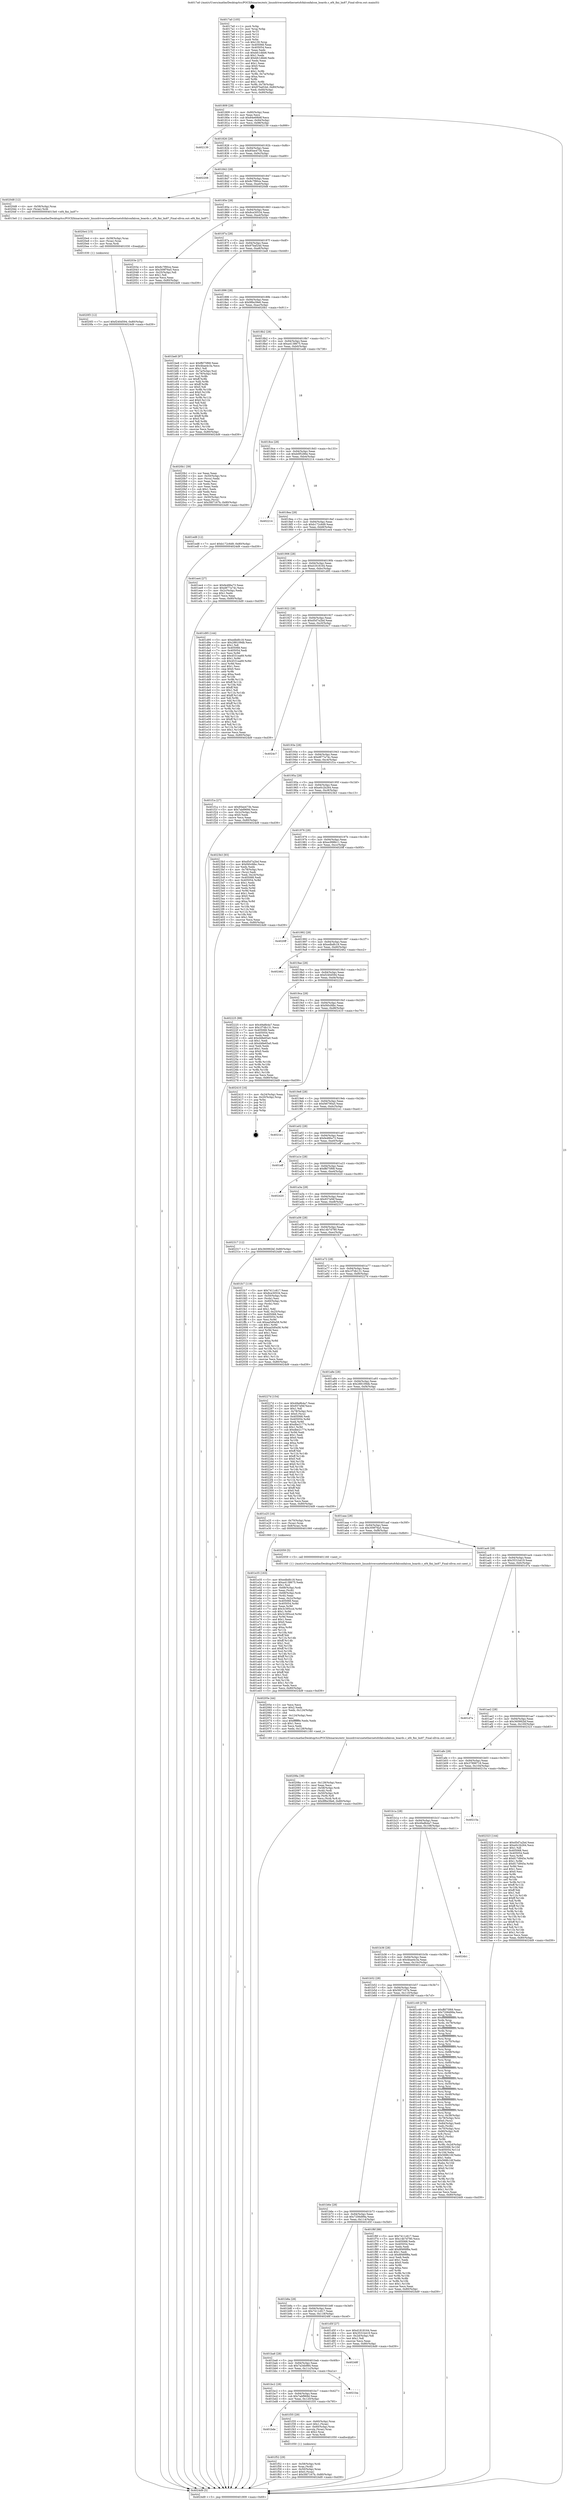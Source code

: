 digraph "0x4017a0" {
  label = "0x4017a0 (/mnt/c/Users/mathe/Desktop/tcc/POCII/binaries/extr_linuxdriversnetethernetsfcfalconfalcon_boards.c_ef4_fini_lm87_Final-ollvm.out::main(0))"
  labelloc = "t"
  node[shape=record]

  Entry [label="",width=0.3,height=0.3,shape=circle,fillcolor=black,style=filled]
  "0x401809" [label="{
     0x401809 [29]\l
     | [instrs]\l
     &nbsp;&nbsp;0x401809 \<+3\>: mov -0x80(%rbp),%eax\l
     &nbsp;&nbsp;0x40180c \<+2\>: mov %eax,%ecx\l
     &nbsp;&nbsp;0x40180e \<+6\>: sub $0x84e69b8f,%ecx\l
     &nbsp;&nbsp;0x401814 \<+6\>: mov %eax,-0x94(%rbp)\l
     &nbsp;&nbsp;0x40181a \<+6\>: mov %ecx,-0x98(%rbp)\l
     &nbsp;&nbsp;0x401820 \<+6\>: je 0000000000402139 \<main+0x999\>\l
  }"]
  "0x402139" [label="{
     0x402139\l
  }", style=dashed]
  "0x401826" [label="{
     0x401826 [28]\l
     | [instrs]\l
     &nbsp;&nbsp;0x401826 \<+5\>: jmp 000000000040182b \<main+0x8b\>\l
     &nbsp;&nbsp;0x40182b \<+6\>: mov -0x94(%rbp),%eax\l
     &nbsp;&nbsp;0x401831 \<+5\>: sub $0x85ee473b,%eax\l
     &nbsp;&nbsp;0x401836 \<+6\>: mov %eax,-0x9c(%rbp)\l
     &nbsp;&nbsp;0x40183c \<+6\>: je 0000000000402208 \<main+0xa68\>\l
  }"]
  Exit [label="",width=0.3,height=0.3,shape=circle,fillcolor=black,style=filled,peripheries=2]
  "0x402208" [label="{
     0x402208\l
  }", style=dashed]
  "0x401842" [label="{
     0x401842 [28]\l
     | [instrs]\l
     &nbsp;&nbsp;0x401842 \<+5\>: jmp 0000000000401847 \<main+0xa7\>\l
     &nbsp;&nbsp;0x401847 \<+6\>: mov -0x94(%rbp),%eax\l
     &nbsp;&nbsp;0x40184d \<+5\>: sub $0x8c7f90ce,%eax\l
     &nbsp;&nbsp;0x401852 \<+6\>: mov %eax,-0xa0(%rbp)\l
     &nbsp;&nbsp;0x401858 \<+6\>: je 00000000004020d8 \<main+0x938\>\l
  }"]
  "0x4020f3" [label="{
     0x4020f3 [12]\l
     | [instrs]\l
     &nbsp;&nbsp;0x4020f3 \<+7\>: movl $0xf240d594,-0x80(%rbp)\l
     &nbsp;&nbsp;0x4020fa \<+5\>: jmp 00000000004024d9 \<main+0xd39\>\l
  }"]
  "0x4020d8" [label="{
     0x4020d8 [12]\l
     | [instrs]\l
     &nbsp;&nbsp;0x4020d8 \<+4\>: mov -0x58(%rbp),%rax\l
     &nbsp;&nbsp;0x4020dc \<+3\>: mov (%rax),%rdi\l
     &nbsp;&nbsp;0x4020df \<+5\>: call 00000000004015e0 \<ef4_fini_lm87\>\l
     | [calls]\l
     &nbsp;&nbsp;0x4015e0 \{1\} (/mnt/c/Users/mathe/Desktop/tcc/POCII/binaries/extr_linuxdriversnetethernetsfcfalconfalcon_boards.c_ef4_fini_lm87_Final-ollvm.out::ef4_fini_lm87)\l
  }"]
  "0x40185e" [label="{
     0x40185e [28]\l
     | [instrs]\l
     &nbsp;&nbsp;0x40185e \<+5\>: jmp 0000000000401863 \<main+0xc3\>\l
     &nbsp;&nbsp;0x401863 \<+6\>: mov -0x94(%rbp),%eax\l
     &nbsp;&nbsp;0x401869 \<+5\>: sub $0x8ce30534,%eax\l
     &nbsp;&nbsp;0x40186e \<+6\>: mov %eax,-0xa4(%rbp)\l
     &nbsp;&nbsp;0x401874 \<+6\>: je 000000000040203e \<main+0x89e\>\l
  }"]
  "0x4020e4" [label="{
     0x4020e4 [15]\l
     | [instrs]\l
     &nbsp;&nbsp;0x4020e4 \<+4\>: mov -0x58(%rbp),%rax\l
     &nbsp;&nbsp;0x4020e8 \<+3\>: mov (%rax),%rax\l
     &nbsp;&nbsp;0x4020eb \<+3\>: mov %rax,%rdi\l
     &nbsp;&nbsp;0x4020ee \<+5\>: call 0000000000401030 \<free@plt\>\l
     | [calls]\l
     &nbsp;&nbsp;0x401030 \{1\} (unknown)\l
  }"]
  "0x40203e" [label="{
     0x40203e [27]\l
     | [instrs]\l
     &nbsp;&nbsp;0x40203e \<+5\>: mov $0x8c7f90ce,%eax\l
     &nbsp;&nbsp;0x402043 \<+5\>: mov $0x309f76a5,%ecx\l
     &nbsp;&nbsp;0x402048 \<+3\>: mov -0x25(%rbp),%dl\l
     &nbsp;&nbsp;0x40204b \<+3\>: test $0x1,%dl\l
     &nbsp;&nbsp;0x40204e \<+3\>: cmovne %ecx,%eax\l
     &nbsp;&nbsp;0x402051 \<+3\>: mov %eax,-0x80(%rbp)\l
     &nbsp;&nbsp;0x402054 \<+5\>: jmp 00000000004024d9 \<main+0xd39\>\l
  }"]
  "0x40187a" [label="{
     0x40187a [28]\l
     | [instrs]\l
     &nbsp;&nbsp;0x40187a \<+5\>: jmp 000000000040187f \<main+0xdf\>\l
     &nbsp;&nbsp;0x40187f \<+6\>: mov -0x94(%rbp),%eax\l
     &nbsp;&nbsp;0x401885 \<+5\>: sub $0x97baf24d,%eax\l
     &nbsp;&nbsp;0x40188a \<+6\>: mov %eax,-0xa8(%rbp)\l
     &nbsp;&nbsp;0x401890 \<+6\>: je 0000000000401be8 \<main+0x448\>\l
  }"]
  "0x40208a" [label="{
     0x40208a [39]\l
     | [instrs]\l
     &nbsp;&nbsp;0x40208a \<+6\>: mov -0x128(%rbp),%ecx\l
     &nbsp;&nbsp;0x402090 \<+3\>: imul %eax,%ecx\l
     &nbsp;&nbsp;0x402093 \<+4\>: mov -0x58(%rbp),%rdi\l
     &nbsp;&nbsp;0x402097 \<+3\>: mov (%rdi),%rdi\l
     &nbsp;&nbsp;0x40209a \<+4\>: mov -0x50(%rbp),%r8\l
     &nbsp;&nbsp;0x40209e \<+3\>: movslq (%r8),%r8\l
     &nbsp;&nbsp;0x4020a1 \<+4\>: mov %ecx,(%rdi,%r8,4)\l
     &nbsp;&nbsp;0x4020a5 \<+7\>: movl $0x9f6e39e6,-0x80(%rbp)\l
     &nbsp;&nbsp;0x4020ac \<+5\>: jmp 00000000004024d9 \<main+0xd39\>\l
  }"]
  "0x401be8" [label="{
     0x401be8 [97]\l
     | [instrs]\l
     &nbsp;&nbsp;0x401be8 \<+5\>: mov $0xffd75f68,%eax\l
     &nbsp;&nbsp;0x401bed \<+5\>: mov $0x4bae4c3a,%ecx\l
     &nbsp;&nbsp;0x401bf2 \<+2\>: mov $0x1,%dl\l
     &nbsp;&nbsp;0x401bf4 \<+4\>: mov -0x7a(%rbp),%sil\l
     &nbsp;&nbsp;0x401bf8 \<+4\>: mov -0x79(%rbp),%dil\l
     &nbsp;&nbsp;0x401bfc \<+3\>: mov %sil,%r8b\l
     &nbsp;&nbsp;0x401bff \<+4\>: xor $0xff,%r8b\l
     &nbsp;&nbsp;0x401c03 \<+3\>: mov %dil,%r9b\l
     &nbsp;&nbsp;0x401c06 \<+4\>: xor $0xff,%r9b\l
     &nbsp;&nbsp;0x401c0a \<+3\>: xor $0x0,%dl\l
     &nbsp;&nbsp;0x401c0d \<+3\>: mov %r8b,%r10b\l
     &nbsp;&nbsp;0x401c10 \<+4\>: and $0x0,%r10b\l
     &nbsp;&nbsp;0x401c14 \<+3\>: and %dl,%sil\l
     &nbsp;&nbsp;0x401c17 \<+3\>: mov %r9b,%r11b\l
     &nbsp;&nbsp;0x401c1a \<+4\>: and $0x0,%r11b\l
     &nbsp;&nbsp;0x401c1e \<+3\>: and %dl,%dil\l
     &nbsp;&nbsp;0x401c21 \<+3\>: or %sil,%r10b\l
     &nbsp;&nbsp;0x401c24 \<+3\>: or %dil,%r11b\l
     &nbsp;&nbsp;0x401c27 \<+3\>: xor %r11b,%r10b\l
     &nbsp;&nbsp;0x401c2a \<+3\>: or %r9b,%r8b\l
     &nbsp;&nbsp;0x401c2d \<+4\>: xor $0xff,%r8b\l
     &nbsp;&nbsp;0x401c31 \<+3\>: or $0x0,%dl\l
     &nbsp;&nbsp;0x401c34 \<+3\>: and %dl,%r8b\l
     &nbsp;&nbsp;0x401c37 \<+3\>: or %r8b,%r10b\l
     &nbsp;&nbsp;0x401c3a \<+4\>: test $0x1,%r10b\l
     &nbsp;&nbsp;0x401c3e \<+3\>: cmovne %ecx,%eax\l
     &nbsp;&nbsp;0x401c41 \<+3\>: mov %eax,-0x80(%rbp)\l
     &nbsp;&nbsp;0x401c44 \<+5\>: jmp 00000000004024d9 \<main+0xd39\>\l
  }"]
  "0x401896" [label="{
     0x401896 [28]\l
     | [instrs]\l
     &nbsp;&nbsp;0x401896 \<+5\>: jmp 000000000040189b \<main+0xfb\>\l
     &nbsp;&nbsp;0x40189b \<+6\>: mov -0x94(%rbp),%eax\l
     &nbsp;&nbsp;0x4018a1 \<+5\>: sub $0x9f6e39e6,%eax\l
     &nbsp;&nbsp;0x4018a6 \<+6\>: mov %eax,-0xac(%rbp)\l
     &nbsp;&nbsp;0x4018ac \<+6\>: je 00000000004020b1 \<main+0x911\>\l
  }"]
  "0x4024d9" [label="{
     0x4024d9 [5]\l
     | [instrs]\l
     &nbsp;&nbsp;0x4024d9 \<+5\>: jmp 0000000000401809 \<main+0x69\>\l
  }"]
  "0x4017a0" [label="{
     0x4017a0 [105]\l
     | [instrs]\l
     &nbsp;&nbsp;0x4017a0 \<+1\>: push %rbp\l
     &nbsp;&nbsp;0x4017a1 \<+3\>: mov %rsp,%rbp\l
     &nbsp;&nbsp;0x4017a4 \<+2\>: push %r15\l
     &nbsp;&nbsp;0x4017a6 \<+2\>: push %r14\l
     &nbsp;&nbsp;0x4017a8 \<+2\>: push %r12\l
     &nbsp;&nbsp;0x4017aa \<+1\>: push %rbx\l
     &nbsp;&nbsp;0x4017ab \<+7\>: sub $0x130,%rsp\l
     &nbsp;&nbsp;0x4017b2 \<+7\>: mov 0x405068,%eax\l
     &nbsp;&nbsp;0x4017b9 \<+7\>: mov 0x405054,%ecx\l
     &nbsp;&nbsp;0x4017c0 \<+2\>: mov %eax,%edx\l
     &nbsp;&nbsp;0x4017c2 \<+6\>: sub $0xbfc1dbb6,%edx\l
     &nbsp;&nbsp;0x4017c8 \<+3\>: sub $0x1,%edx\l
     &nbsp;&nbsp;0x4017cb \<+6\>: add $0xbfc1dbb6,%edx\l
     &nbsp;&nbsp;0x4017d1 \<+3\>: imul %edx,%eax\l
     &nbsp;&nbsp;0x4017d4 \<+3\>: and $0x1,%eax\l
     &nbsp;&nbsp;0x4017d7 \<+3\>: cmp $0x0,%eax\l
     &nbsp;&nbsp;0x4017da \<+4\>: sete %r8b\l
     &nbsp;&nbsp;0x4017de \<+4\>: and $0x1,%r8b\l
     &nbsp;&nbsp;0x4017e2 \<+4\>: mov %r8b,-0x7a(%rbp)\l
     &nbsp;&nbsp;0x4017e6 \<+3\>: cmp $0xa,%ecx\l
     &nbsp;&nbsp;0x4017e9 \<+4\>: setl %r8b\l
     &nbsp;&nbsp;0x4017ed \<+4\>: and $0x1,%r8b\l
     &nbsp;&nbsp;0x4017f1 \<+4\>: mov %r8b,-0x79(%rbp)\l
     &nbsp;&nbsp;0x4017f5 \<+7\>: movl $0x97baf24d,-0x80(%rbp)\l
     &nbsp;&nbsp;0x4017fc \<+6\>: mov %edi,-0x84(%rbp)\l
     &nbsp;&nbsp;0x401802 \<+7\>: mov %rsi,-0x90(%rbp)\l
  }"]
  "0x40205e" [label="{
     0x40205e [44]\l
     | [instrs]\l
     &nbsp;&nbsp;0x40205e \<+2\>: xor %ecx,%ecx\l
     &nbsp;&nbsp;0x402060 \<+5\>: mov $0x2,%edx\l
     &nbsp;&nbsp;0x402065 \<+6\>: mov %edx,-0x124(%rbp)\l
     &nbsp;&nbsp;0x40206b \<+1\>: cltd\l
     &nbsp;&nbsp;0x40206c \<+6\>: mov -0x124(%rbp),%esi\l
     &nbsp;&nbsp;0x402072 \<+2\>: idiv %esi\l
     &nbsp;&nbsp;0x402074 \<+6\>: imul $0xfffffffe,%edx,%edx\l
     &nbsp;&nbsp;0x40207a \<+3\>: sub $0x1,%ecx\l
     &nbsp;&nbsp;0x40207d \<+2\>: sub %ecx,%edx\l
     &nbsp;&nbsp;0x40207f \<+6\>: mov %edx,-0x128(%rbp)\l
     &nbsp;&nbsp;0x402085 \<+5\>: call 0000000000401160 \<next_i\>\l
     | [calls]\l
     &nbsp;&nbsp;0x401160 \{1\} (/mnt/c/Users/mathe/Desktop/tcc/POCII/binaries/extr_linuxdriversnetethernetsfcfalconfalcon_boards.c_ef4_fini_lm87_Final-ollvm.out::next_i)\l
  }"]
  "0x4020b1" [label="{
     0x4020b1 [39]\l
     | [instrs]\l
     &nbsp;&nbsp;0x4020b1 \<+2\>: xor %eax,%eax\l
     &nbsp;&nbsp;0x4020b3 \<+4\>: mov -0x50(%rbp),%rcx\l
     &nbsp;&nbsp;0x4020b7 \<+2\>: mov (%rcx),%edx\l
     &nbsp;&nbsp;0x4020b9 \<+2\>: mov %eax,%esi\l
     &nbsp;&nbsp;0x4020bb \<+2\>: sub %edx,%esi\l
     &nbsp;&nbsp;0x4020bd \<+2\>: mov %eax,%edx\l
     &nbsp;&nbsp;0x4020bf \<+3\>: sub $0x1,%edx\l
     &nbsp;&nbsp;0x4020c2 \<+2\>: add %edx,%esi\l
     &nbsp;&nbsp;0x4020c4 \<+2\>: sub %esi,%eax\l
     &nbsp;&nbsp;0x4020c6 \<+4\>: mov -0x50(%rbp),%rcx\l
     &nbsp;&nbsp;0x4020ca \<+2\>: mov %eax,(%rcx)\l
     &nbsp;&nbsp;0x4020cc \<+7\>: movl $0x5fd7167b,-0x80(%rbp)\l
     &nbsp;&nbsp;0x4020d3 \<+5\>: jmp 00000000004024d9 \<main+0xd39\>\l
  }"]
  "0x4018b2" [label="{
     0x4018b2 [28]\l
     | [instrs]\l
     &nbsp;&nbsp;0x4018b2 \<+5\>: jmp 00000000004018b7 \<main+0x117\>\l
     &nbsp;&nbsp;0x4018b7 \<+6\>: mov -0x94(%rbp),%eax\l
     &nbsp;&nbsp;0x4018bd \<+5\>: sub $0xa4138675,%eax\l
     &nbsp;&nbsp;0x4018c2 \<+6\>: mov %eax,-0xb0(%rbp)\l
     &nbsp;&nbsp;0x4018c8 \<+6\>: je 0000000000401ed8 \<main+0x738\>\l
  }"]
  "0x401f52" [label="{
     0x401f52 [29]\l
     | [instrs]\l
     &nbsp;&nbsp;0x401f52 \<+4\>: mov -0x58(%rbp),%rdi\l
     &nbsp;&nbsp;0x401f56 \<+3\>: mov %rax,(%rdi)\l
     &nbsp;&nbsp;0x401f59 \<+4\>: mov -0x50(%rbp),%rax\l
     &nbsp;&nbsp;0x401f5d \<+6\>: movl $0x0,(%rax)\l
     &nbsp;&nbsp;0x401f63 \<+7\>: movl $0x5fd7167b,-0x80(%rbp)\l
     &nbsp;&nbsp;0x401f6a \<+5\>: jmp 00000000004024d9 \<main+0xd39\>\l
  }"]
  "0x401ed8" [label="{
     0x401ed8 [12]\l
     | [instrs]\l
     &nbsp;&nbsp;0x401ed8 \<+7\>: movl $0xb172c6d9,-0x80(%rbp)\l
     &nbsp;&nbsp;0x401edf \<+5\>: jmp 00000000004024d9 \<main+0xd39\>\l
  }"]
  "0x4018ce" [label="{
     0x4018ce [28]\l
     | [instrs]\l
     &nbsp;&nbsp;0x4018ce \<+5\>: jmp 00000000004018d3 \<main+0x133\>\l
     &nbsp;&nbsp;0x4018d3 \<+6\>: mov -0x94(%rbp),%eax\l
     &nbsp;&nbsp;0x4018d9 \<+5\>: sub $0xb0f5286e,%eax\l
     &nbsp;&nbsp;0x4018de \<+6\>: mov %eax,-0xb4(%rbp)\l
     &nbsp;&nbsp;0x4018e4 \<+6\>: je 0000000000402214 \<main+0xa74\>\l
  }"]
  "0x401bde" [label="{
     0x401bde\l
  }", style=dashed]
  "0x402214" [label="{
     0x402214\l
  }", style=dashed]
  "0x4018ea" [label="{
     0x4018ea [28]\l
     | [instrs]\l
     &nbsp;&nbsp;0x4018ea \<+5\>: jmp 00000000004018ef \<main+0x14f\>\l
     &nbsp;&nbsp;0x4018ef \<+6\>: mov -0x94(%rbp),%eax\l
     &nbsp;&nbsp;0x4018f5 \<+5\>: sub $0xb172c6d9,%eax\l
     &nbsp;&nbsp;0x4018fa \<+6\>: mov %eax,-0xb8(%rbp)\l
     &nbsp;&nbsp;0x401900 \<+6\>: je 0000000000401ee4 \<main+0x744\>\l
  }"]
  "0x401f35" [label="{
     0x401f35 [29]\l
     | [instrs]\l
     &nbsp;&nbsp;0x401f35 \<+4\>: mov -0x60(%rbp),%rax\l
     &nbsp;&nbsp;0x401f39 \<+6\>: movl $0x1,(%rax)\l
     &nbsp;&nbsp;0x401f3f \<+4\>: mov -0x60(%rbp),%rax\l
     &nbsp;&nbsp;0x401f43 \<+3\>: movslq (%rax),%rax\l
     &nbsp;&nbsp;0x401f46 \<+4\>: shl $0x2,%rax\l
     &nbsp;&nbsp;0x401f4a \<+3\>: mov %rax,%rdi\l
     &nbsp;&nbsp;0x401f4d \<+5\>: call 0000000000401050 \<malloc@plt\>\l
     | [calls]\l
     &nbsp;&nbsp;0x401050 \{1\} (unknown)\l
  }"]
  "0x401ee4" [label="{
     0x401ee4 [27]\l
     | [instrs]\l
     &nbsp;&nbsp;0x401ee4 \<+5\>: mov $0xfe486a73,%eax\l
     &nbsp;&nbsp;0x401ee9 \<+5\>: mov $0xd877a74c,%ecx\l
     &nbsp;&nbsp;0x401eee \<+3\>: mov -0x2c(%rbp),%edx\l
     &nbsp;&nbsp;0x401ef1 \<+3\>: cmp $0x1,%edx\l
     &nbsp;&nbsp;0x401ef4 \<+3\>: cmovl %ecx,%eax\l
     &nbsp;&nbsp;0x401ef7 \<+3\>: mov %eax,-0x80(%rbp)\l
     &nbsp;&nbsp;0x401efa \<+5\>: jmp 00000000004024d9 \<main+0xd39\>\l
  }"]
  "0x401906" [label="{
     0x401906 [28]\l
     | [instrs]\l
     &nbsp;&nbsp;0x401906 \<+5\>: jmp 000000000040190b \<main+0x16b\>\l
     &nbsp;&nbsp;0x40190b \<+6\>: mov -0x94(%rbp),%eax\l
     &nbsp;&nbsp;0x401911 \<+5\>: sub $0xd1818164,%eax\l
     &nbsp;&nbsp;0x401916 \<+6\>: mov %eax,-0xbc(%rbp)\l
     &nbsp;&nbsp;0x40191c \<+6\>: je 0000000000401d95 \<main+0x5f5\>\l
  }"]
  "0x401bc2" [label="{
     0x401bc2 [28]\l
     | [instrs]\l
     &nbsp;&nbsp;0x401bc2 \<+5\>: jmp 0000000000401bc7 \<main+0x427\>\l
     &nbsp;&nbsp;0x401bc7 \<+6\>: mov -0x94(%rbp),%eax\l
     &nbsp;&nbsp;0x401bcd \<+5\>: sub $0x7abf969d,%eax\l
     &nbsp;&nbsp;0x401bd2 \<+6\>: mov %eax,-0x120(%rbp)\l
     &nbsp;&nbsp;0x401bd8 \<+6\>: je 0000000000401f35 \<main+0x795\>\l
  }"]
  "0x401d95" [label="{
     0x401d95 [144]\l
     | [instrs]\l
     &nbsp;&nbsp;0x401d95 \<+5\>: mov $0xedbdfc18,%eax\l
     &nbsp;&nbsp;0x401d9a \<+5\>: mov $0x288109db,%ecx\l
     &nbsp;&nbsp;0x401d9f \<+2\>: mov $0x1,%dl\l
     &nbsp;&nbsp;0x401da1 \<+7\>: mov 0x405068,%esi\l
     &nbsp;&nbsp;0x401da8 \<+7\>: mov 0x405054,%edi\l
     &nbsp;&nbsp;0x401daf \<+3\>: mov %esi,%r8d\l
     &nbsp;&nbsp;0x401db2 \<+7\>: add $0x4531ea69,%r8d\l
     &nbsp;&nbsp;0x401db9 \<+4\>: sub $0x1,%r8d\l
     &nbsp;&nbsp;0x401dbd \<+7\>: sub $0x4531ea69,%r8d\l
     &nbsp;&nbsp;0x401dc4 \<+4\>: imul %r8d,%esi\l
     &nbsp;&nbsp;0x401dc8 \<+3\>: and $0x1,%esi\l
     &nbsp;&nbsp;0x401dcb \<+3\>: cmp $0x0,%esi\l
     &nbsp;&nbsp;0x401dce \<+4\>: sete %r9b\l
     &nbsp;&nbsp;0x401dd2 \<+3\>: cmp $0xa,%edi\l
     &nbsp;&nbsp;0x401dd5 \<+4\>: setl %r10b\l
     &nbsp;&nbsp;0x401dd9 \<+3\>: mov %r9b,%r11b\l
     &nbsp;&nbsp;0x401ddc \<+4\>: xor $0xff,%r11b\l
     &nbsp;&nbsp;0x401de0 \<+3\>: mov %r10b,%bl\l
     &nbsp;&nbsp;0x401de3 \<+3\>: xor $0xff,%bl\l
     &nbsp;&nbsp;0x401de6 \<+3\>: xor $0x1,%dl\l
     &nbsp;&nbsp;0x401de9 \<+3\>: mov %r11b,%r14b\l
     &nbsp;&nbsp;0x401dec \<+4\>: and $0xff,%r14b\l
     &nbsp;&nbsp;0x401df0 \<+3\>: and %dl,%r9b\l
     &nbsp;&nbsp;0x401df3 \<+3\>: mov %bl,%r15b\l
     &nbsp;&nbsp;0x401df6 \<+4\>: and $0xff,%r15b\l
     &nbsp;&nbsp;0x401dfa \<+3\>: and %dl,%r10b\l
     &nbsp;&nbsp;0x401dfd \<+3\>: or %r9b,%r14b\l
     &nbsp;&nbsp;0x401e00 \<+3\>: or %r10b,%r15b\l
     &nbsp;&nbsp;0x401e03 \<+3\>: xor %r15b,%r14b\l
     &nbsp;&nbsp;0x401e06 \<+3\>: or %bl,%r11b\l
     &nbsp;&nbsp;0x401e09 \<+4\>: xor $0xff,%r11b\l
     &nbsp;&nbsp;0x401e0d \<+3\>: or $0x1,%dl\l
     &nbsp;&nbsp;0x401e10 \<+3\>: and %dl,%r11b\l
     &nbsp;&nbsp;0x401e13 \<+3\>: or %r11b,%r14b\l
     &nbsp;&nbsp;0x401e16 \<+4\>: test $0x1,%r14b\l
     &nbsp;&nbsp;0x401e1a \<+3\>: cmovne %ecx,%eax\l
     &nbsp;&nbsp;0x401e1d \<+3\>: mov %eax,-0x80(%rbp)\l
     &nbsp;&nbsp;0x401e20 \<+5\>: jmp 00000000004024d9 \<main+0xd39\>\l
  }"]
  "0x401922" [label="{
     0x401922 [28]\l
     | [instrs]\l
     &nbsp;&nbsp;0x401922 \<+5\>: jmp 0000000000401927 \<main+0x187\>\l
     &nbsp;&nbsp;0x401927 \<+6\>: mov -0x94(%rbp),%eax\l
     &nbsp;&nbsp;0x40192d \<+5\>: sub $0xd5d7a2bd,%eax\l
     &nbsp;&nbsp;0x401932 \<+6\>: mov %eax,-0xc0(%rbp)\l
     &nbsp;&nbsp;0x401938 \<+6\>: je 00000000004024c7 \<main+0xd27\>\l
  }"]
  "0x4021ba" [label="{
     0x4021ba\l
  }", style=dashed]
  "0x4024c7" [label="{
     0x4024c7\l
  }", style=dashed]
  "0x40193e" [label="{
     0x40193e [28]\l
     | [instrs]\l
     &nbsp;&nbsp;0x40193e \<+5\>: jmp 0000000000401943 \<main+0x1a3\>\l
     &nbsp;&nbsp;0x401943 \<+6\>: mov -0x94(%rbp),%eax\l
     &nbsp;&nbsp;0x401949 \<+5\>: sub $0xd877a74c,%eax\l
     &nbsp;&nbsp;0x40194e \<+6\>: mov %eax,-0xc4(%rbp)\l
     &nbsp;&nbsp;0x401954 \<+6\>: je 0000000000401f1a \<main+0x77a\>\l
  }"]
  "0x401ba6" [label="{
     0x401ba6 [28]\l
     | [instrs]\l
     &nbsp;&nbsp;0x401ba6 \<+5\>: jmp 0000000000401bab \<main+0x40b\>\l
     &nbsp;&nbsp;0x401bab \<+6\>: mov -0x94(%rbp),%eax\l
     &nbsp;&nbsp;0x401bb1 \<+5\>: sub $0x7a34b984,%eax\l
     &nbsp;&nbsp;0x401bb6 \<+6\>: mov %eax,-0x11c(%rbp)\l
     &nbsp;&nbsp;0x401bbc \<+6\>: je 00000000004021ba \<main+0xa1a\>\l
  }"]
  "0x401f1a" [label="{
     0x401f1a [27]\l
     | [instrs]\l
     &nbsp;&nbsp;0x401f1a \<+5\>: mov $0x85ee473b,%eax\l
     &nbsp;&nbsp;0x401f1f \<+5\>: mov $0x7abf969d,%ecx\l
     &nbsp;&nbsp;0x401f24 \<+3\>: mov -0x2c(%rbp),%edx\l
     &nbsp;&nbsp;0x401f27 \<+3\>: cmp $0x0,%edx\l
     &nbsp;&nbsp;0x401f2a \<+3\>: cmove %ecx,%eax\l
     &nbsp;&nbsp;0x401f2d \<+3\>: mov %eax,-0x80(%rbp)\l
     &nbsp;&nbsp;0x401f30 \<+5\>: jmp 00000000004024d9 \<main+0xd39\>\l
  }"]
  "0x40195a" [label="{
     0x40195a [28]\l
     | [instrs]\l
     &nbsp;&nbsp;0x40195a \<+5\>: jmp 000000000040195f \<main+0x1bf\>\l
     &nbsp;&nbsp;0x40195f \<+6\>: mov -0x94(%rbp),%eax\l
     &nbsp;&nbsp;0x401965 \<+5\>: sub $0xe0c2b264,%eax\l
     &nbsp;&nbsp;0x40196a \<+6\>: mov %eax,-0xc8(%rbp)\l
     &nbsp;&nbsp;0x401970 \<+6\>: je 00000000004023b3 \<main+0xc13\>\l
  }"]
  "0x40248f" [label="{
     0x40248f\l
  }", style=dashed]
  "0x4023b3" [label="{
     0x4023b3 [93]\l
     | [instrs]\l
     &nbsp;&nbsp;0x4023b3 \<+5\>: mov $0xd5d7a2bd,%eax\l
     &nbsp;&nbsp;0x4023b8 \<+5\>: mov $0xf40cfdbc,%ecx\l
     &nbsp;&nbsp;0x4023bd \<+2\>: xor %edx,%edx\l
     &nbsp;&nbsp;0x4023bf \<+4\>: mov -0x78(%rbp),%rsi\l
     &nbsp;&nbsp;0x4023c3 \<+2\>: mov (%rsi),%edi\l
     &nbsp;&nbsp;0x4023c5 \<+3\>: mov %edi,-0x24(%rbp)\l
     &nbsp;&nbsp;0x4023c8 \<+7\>: mov 0x405068,%edi\l
     &nbsp;&nbsp;0x4023cf \<+8\>: mov 0x405054,%r8d\l
     &nbsp;&nbsp;0x4023d7 \<+3\>: sub $0x1,%edx\l
     &nbsp;&nbsp;0x4023da \<+3\>: mov %edi,%r9d\l
     &nbsp;&nbsp;0x4023dd \<+3\>: add %edx,%r9d\l
     &nbsp;&nbsp;0x4023e0 \<+4\>: imul %r9d,%edi\l
     &nbsp;&nbsp;0x4023e4 \<+3\>: and $0x1,%edi\l
     &nbsp;&nbsp;0x4023e7 \<+3\>: cmp $0x0,%edi\l
     &nbsp;&nbsp;0x4023ea \<+4\>: sete %r10b\l
     &nbsp;&nbsp;0x4023ee \<+4\>: cmp $0xa,%r8d\l
     &nbsp;&nbsp;0x4023f2 \<+4\>: setl %r11b\l
     &nbsp;&nbsp;0x4023f6 \<+3\>: mov %r10b,%bl\l
     &nbsp;&nbsp;0x4023f9 \<+3\>: and %r11b,%bl\l
     &nbsp;&nbsp;0x4023fc \<+3\>: xor %r11b,%r10b\l
     &nbsp;&nbsp;0x4023ff \<+3\>: or %r10b,%bl\l
     &nbsp;&nbsp;0x402402 \<+3\>: test $0x1,%bl\l
     &nbsp;&nbsp;0x402405 \<+3\>: cmovne %ecx,%eax\l
     &nbsp;&nbsp;0x402408 \<+3\>: mov %eax,-0x80(%rbp)\l
     &nbsp;&nbsp;0x40240b \<+5\>: jmp 00000000004024d9 \<main+0xd39\>\l
  }"]
  "0x401976" [label="{
     0x401976 [28]\l
     | [instrs]\l
     &nbsp;&nbsp;0x401976 \<+5\>: jmp 000000000040197b \<main+0x1db\>\l
     &nbsp;&nbsp;0x40197b \<+6\>: mov -0x94(%rbp),%eax\l
     &nbsp;&nbsp;0x401981 \<+5\>: sub $0xec998b11,%eax\l
     &nbsp;&nbsp;0x401986 \<+6\>: mov %eax,-0xcc(%rbp)\l
     &nbsp;&nbsp;0x40198c \<+6\>: je 00000000004020ff \<main+0x95f\>\l
  }"]
  "0x401e35" [label="{
     0x401e35 [163]\l
     | [instrs]\l
     &nbsp;&nbsp;0x401e35 \<+5\>: mov $0xedbdfc18,%ecx\l
     &nbsp;&nbsp;0x401e3a \<+5\>: mov $0xa4138675,%edx\l
     &nbsp;&nbsp;0x401e3f \<+3\>: mov $0x1,%sil\l
     &nbsp;&nbsp;0x401e42 \<+4\>: mov -0x68(%rbp),%rdi\l
     &nbsp;&nbsp;0x401e46 \<+2\>: mov %eax,(%rdi)\l
     &nbsp;&nbsp;0x401e48 \<+4\>: mov -0x68(%rbp),%rdi\l
     &nbsp;&nbsp;0x401e4c \<+2\>: mov (%rdi),%eax\l
     &nbsp;&nbsp;0x401e4e \<+3\>: mov %eax,-0x2c(%rbp)\l
     &nbsp;&nbsp;0x401e51 \<+7\>: mov 0x405068,%eax\l
     &nbsp;&nbsp;0x401e58 \<+8\>: mov 0x405054,%r8d\l
     &nbsp;&nbsp;0x401e60 \<+3\>: mov %eax,%r9d\l
     &nbsp;&nbsp;0x401e63 \<+7\>: add $0x3c395ccd,%r9d\l
     &nbsp;&nbsp;0x401e6a \<+4\>: sub $0x1,%r9d\l
     &nbsp;&nbsp;0x401e6e \<+7\>: sub $0x3c395ccd,%r9d\l
     &nbsp;&nbsp;0x401e75 \<+4\>: imul %r9d,%eax\l
     &nbsp;&nbsp;0x401e79 \<+3\>: and $0x1,%eax\l
     &nbsp;&nbsp;0x401e7c \<+3\>: cmp $0x0,%eax\l
     &nbsp;&nbsp;0x401e7f \<+4\>: sete %r10b\l
     &nbsp;&nbsp;0x401e83 \<+4\>: cmp $0xa,%r8d\l
     &nbsp;&nbsp;0x401e87 \<+4\>: setl %r11b\l
     &nbsp;&nbsp;0x401e8b \<+3\>: mov %r10b,%bl\l
     &nbsp;&nbsp;0x401e8e \<+3\>: xor $0xff,%bl\l
     &nbsp;&nbsp;0x401e91 \<+3\>: mov %r11b,%r14b\l
     &nbsp;&nbsp;0x401e94 \<+4\>: xor $0xff,%r14b\l
     &nbsp;&nbsp;0x401e98 \<+4\>: xor $0x1,%sil\l
     &nbsp;&nbsp;0x401e9c \<+3\>: mov %bl,%r15b\l
     &nbsp;&nbsp;0x401e9f \<+4\>: and $0xff,%r15b\l
     &nbsp;&nbsp;0x401ea3 \<+3\>: and %sil,%r10b\l
     &nbsp;&nbsp;0x401ea6 \<+3\>: mov %r14b,%r12b\l
     &nbsp;&nbsp;0x401ea9 \<+4\>: and $0xff,%r12b\l
     &nbsp;&nbsp;0x401ead \<+3\>: and %sil,%r11b\l
     &nbsp;&nbsp;0x401eb0 \<+3\>: or %r10b,%r15b\l
     &nbsp;&nbsp;0x401eb3 \<+3\>: or %r11b,%r12b\l
     &nbsp;&nbsp;0x401eb6 \<+3\>: xor %r12b,%r15b\l
     &nbsp;&nbsp;0x401eb9 \<+3\>: or %r14b,%bl\l
     &nbsp;&nbsp;0x401ebc \<+3\>: xor $0xff,%bl\l
     &nbsp;&nbsp;0x401ebf \<+4\>: or $0x1,%sil\l
     &nbsp;&nbsp;0x401ec3 \<+3\>: and %sil,%bl\l
     &nbsp;&nbsp;0x401ec6 \<+3\>: or %bl,%r15b\l
     &nbsp;&nbsp;0x401ec9 \<+4\>: test $0x1,%r15b\l
     &nbsp;&nbsp;0x401ecd \<+3\>: cmovne %edx,%ecx\l
     &nbsp;&nbsp;0x401ed0 \<+3\>: mov %ecx,-0x80(%rbp)\l
     &nbsp;&nbsp;0x401ed3 \<+5\>: jmp 00000000004024d9 \<main+0xd39\>\l
  }"]
  "0x4020ff" [label="{
     0x4020ff\l
  }", style=dashed]
  "0x401992" [label="{
     0x401992 [28]\l
     | [instrs]\l
     &nbsp;&nbsp;0x401992 \<+5\>: jmp 0000000000401997 \<main+0x1f7\>\l
     &nbsp;&nbsp;0x401997 \<+6\>: mov -0x94(%rbp),%eax\l
     &nbsp;&nbsp;0x40199d \<+5\>: sub $0xedbdfc18,%eax\l
     &nbsp;&nbsp;0x4019a2 \<+6\>: mov %eax,-0xd0(%rbp)\l
     &nbsp;&nbsp;0x4019a8 \<+6\>: je 0000000000402462 \<main+0xcc2\>\l
  }"]
  "0x401b8a" [label="{
     0x401b8a [28]\l
     | [instrs]\l
     &nbsp;&nbsp;0x401b8a \<+5\>: jmp 0000000000401b8f \<main+0x3ef\>\l
     &nbsp;&nbsp;0x401b8f \<+6\>: mov -0x94(%rbp),%eax\l
     &nbsp;&nbsp;0x401b95 \<+5\>: sub $0x7411c617,%eax\l
     &nbsp;&nbsp;0x401b9a \<+6\>: mov %eax,-0x118(%rbp)\l
     &nbsp;&nbsp;0x401ba0 \<+6\>: je 000000000040248f \<main+0xcef\>\l
  }"]
  "0x402462" [label="{
     0x402462\l
  }", style=dashed]
  "0x4019ae" [label="{
     0x4019ae [28]\l
     | [instrs]\l
     &nbsp;&nbsp;0x4019ae \<+5\>: jmp 00000000004019b3 \<main+0x213\>\l
     &nbsp;&nbsp;0x4019b3 \<+6\>: mov -0x94(%rbp),%eax\l
     &nbsp;&nbsp;0x4019b9 \<+5\>: sub $0xf240d594,%eax\l
     &nbsp;&nbsp;0x4019be \<+6\>: mov %eax,-0xd4(%rbp)\l
     &nbsp;&nbsp;0x4019c4 \<+6\>: je 0000000000402225 \<main+0xa85\>\l
  }"]
  "0x401d5f" [label="{
     0x401d5f [27]\l
     | [instrs]\l
     &nbsp;&nbsp;0x401d5f \<+5\>: mov $0xd1818164,%eax\l
     &nbsp;&nbsp;0x401d64 \<+5\>: mov $0x3531b419,%ecx\l
     &nbsp;&nbsp;0x401d69 \<+3\>: mov -0x2d(%rbp),%dl\l
     &nbsp;&nbsp;0x401d6c \<+3\>: test $0x1,%dl\l
     &nbsp;&nbsp;0x401d6f \<+3\>: cmovne %ecx,%eax\l
     &nbsp;&nbsp;0x401d72 \<+3\>: mov %eax,-0x80(%rbp)\l
     &nbsp;&nbsp;0x401d75 \<+5\>: jmp 00000000004024d9 \<main+0xd39\>\l
  }"]
  "0x402225" [label="{
     0x402225 [88]\l
     | [instrs]\l
     &nbsp;&nbsp;0x402225 \<+5\>: mov $0x49a8b4a7,%eax\l
     &nbsp;&nbsp;0x40222a \<+5\>: mov $0x1f7db131,%ecx\l
     &nbsp;&nbsp;0x40222f \<+7\>: mov 0x405068,%edx\l
     &nbsp;&nbsp;0x402236 \<+7\>: mov 0x405054,%esi\l
     &nbsp;&nbsp;0x40223d \<+2\>: mov %edx,%edi\l
     &nbsp;&nbsp;0x40223f \<+6\>: add $0xd48e65a0,%edi\l
     &nbsp;&nbsp;0x402245 \<+3\>: sub $0x1,%edi\l
     &nbsp;&nbsp;0x402248 \<+6\>: sub $0xd48e65a0,%edi\l
     &nbsp;&nbsp;0x40224e \<+3\>: imul %edi,%edx\l
     &nbsp;&nbsp;0x402251 \<+3\>: and $0x1,%edx\l
     &nbsp;&nbsp;0x402254 \<+3\>: cmp $0x0,%edx\l
     &nbsp;&nbsp;0x402257 \<+4\>: sete %r8b\l
     &nbsp;&nbsp;0x40225b \<+3\>: cmp $0xa,%esi\l
     &nbsp;&nbsp;0x40225e \<+4\>: setl %r9b\l
     &nbsp;&nbsp;0x402262 \<+3\>: mov %r8b,%r10b\l
     &nbsp;&nbsp;0x402265 \<+3\>: and %r9b,%r10b\l
     &nbsp;&nbsp;0x402268 \<+3\>: xor %r9b,%r8b\l
     &nbsp;&nbsp;0x40226b \<+3\>: or %r8b,%r10b\l
     &nbsp;&nbsp;0x40226e \<+4\>: test $0x1,%r10b\l
     &nbsp;&nbsp;0x402272 \<+3\>: cmovne %ecx,%eax\l
     &nbsp;&nbsp;0x402275 \<+3\>: mov %eax,-0x80(%rbp)\l
     &nbsp;&nbsp;0x402278 \<+5\>: jmp 00000000004024d9 \<main+0xd39\>\l
  }"]
  "0x4019ca" [label="{
     0x4019ca [28]\l
     | [instrs]\l
     &nbsp;&nbsp;0x4019ca \<+5\>: jmp 00000000004019cf \<main+0x22f\>\l
     &nbsp;&nbsp;0x4019cf \<+6\>: mov -0x94(%rbp),%eax\l
     &nbsp;&nbsp;0x4019d5 \<+5\>: sub $0xf40cfdbc,%eax\l
     &nbsp;&nbsp;0x4019da \<+6\>: mov %eax,-0xd8(%rbp)\l
     &nbsp;&nbsp;0x4019e0 \<+6\>: je 0000000000402410 \<main+0xc70\>\l
  }"]
  "0x401b6e" [label="{
     0x401b6e [28]\l
     | [instrs]\l
     &nbsp;&nbsp;0x401b6e \<+5\>: jmp 0000000000401b73 \<main+0x3d3\>\l
     &nbsp;&nbsp;0x401b73 \<+6\>: mov -0x94(%rbp),%eax\l
     &nbsp;&nbsp;0x401b79 \<+5\>: sub $0x7206d99a,%eax\l
     &nbsp;&nbsp;0x401b7e \<+6\>: mov %eax,-0x114(%rbp)\l
     &nbsp;&nbsp;0x401b84 \<+6\>: je 0000000000401d5f \<main+0x5bf\>\l
  }"]
  "0x402410" [label="{
     0x402410 [16]\l
     | [instrs]\l
     &nbsp;&nbsp;0x402410 \<+3\>: mov -0x24(%rbp),%eax\l
     &nbsp;&nbsp;0x402413 \<+4\>: lea -0x20(%rbp),%rsp\l
     &nbsp;&nbsp;0x402417 \<+1\>: pop %rbx\l
     &nbsp;&nbsp;0x402418 \<+2\>: pop %r12\l
     &nbsp;&nbsp;0x40241a \<+2\>: pop %r14\l
     &nbsp;&nbsp;0x40241c \<+2\>: pop %r15\l
     &nbsp;&nbsp;0x40241e \<+1\>: pop %rbp\l
     &nbsp;&nbsp;0x40241f \<+1\>: ret\l
  }"]
  "0x4019e6" [label="{
     0x4019e6 [28]\l
     | [instrs]\l
     &nbsp;&nbsp;0x4019e6 \<+5\>: jmp 00000000004019eb \<main+0x24b\>\l
     &nbsp;&nbsp;0x4019eb \<+6\>: mov -0x94(%rbp),%eax\l
     &nbsp;&nbsp;0x4019f1 \<+5\>: sub $0xf46790a5,%eax\l
     &nbsp;&nbsp;0x4019f6 \<+6\>: mov %eax,-0xdc(%rbp)\l
     &nbsp;&nbsp;0x4019fc \<+6\>: je 00000000004021e1 \<main+0xa41\>\l
  }"]
  "0x401f6f" [label="{
     0x401f6f [88]\l
     | [instrs]\l
     &nbsp;&nbsp;0x401f6f \<+5\>: mov $0x7411c617,%eax\l
     &nbsp;&nbsp;0x401f74 \<+5\>: mov $0x14b7d780,%ecx\l
     &nbsp;&nbsp;0x401f79 \<+7\>: mov 0x405068,%edx\l
     &nbsp;&nbsp;0x401f80 \<+7\>: mov 0x405054,%esi\l
     &nbsp;&nbsp;0x401f87 \<+2\>: mov %edx,%edi\l
     &nbsp;&nbsp;0x401f89 \<+6\>: add $0x8f489f8a,%edi\l
     &nbsp;&nbsp;0x401f8f \<+3\>: sub $0x1,%edi\l
     &nbsp;&nbsp;0x401f92 \<+6\>: sub $0x8f489f8a,%edi\l
     &nbsp;&nbsp;0x401f98 \<+3\>: imul %edi,%edx\l
     &nbsp;&nbsp;0x401f9b \<+3\>: and $0x1,%edx\l
     &nbsp;&nbsp;0x401f9e \<+3\>: cmp $0x0,%edx\l
     &nbsp;&nbsp;0x401fa1 \<+4\>: sete %r8b\l
     &nbsp;&nbsp;0x401fa5 \<+3\>: cmp $0xa,%esi\l
     &nbsp;&nbsp;0x401fa8 \<+4\>: setl %r9b\l
     &nbsp;&nbsp;0x401fac \<+3\>: mov %r8b,%r10b\l
     &nbsp;&nbsp;0x401faf \<+3\>: and %r9b,%r10b\l
     &nbsp;&nbsp;0x401fb2 \<+3\>: xor %r9b,%r8b\l
     &nbsp;&nbsp;0x401fb5 \<+3\>: or %r8b,%r10b\l
     &nbsp;&nbsp;0x401fb8 \<+4\>: test $0x1,%r10b\l
     &nbsp;&nbsp;0x401fbc \<+3\>: cmovne %ecx,%eax\l
     &nbsp;&nbsp;0x401fbf \<+3\>: mov %eax,-0x80(%rbp)\l
     &nbsp;&nbsp;0x401fc2 \<+5\>: jmp 00000000004024d9 \<main+0xd39\>\l
  }"]
  "0x4021e1" [label="{
     0x4021e1\l
  }", style=dashed]
  "0x401a02" [label="{
     0x401a02 [28]\l
     | [instrs]\l
     &nbsp;&nbsp;0x401a02 \<+5\>: jmp 0000000000401a07 \<main+0x267\>\l
     &nbsp;&nbsp;0x401a07 \<+6\>: mov -0x94(%rbp),%eax\l
     &nbsp;&nbsp;0x401a0d \<+5\>: sub $0xfe486a73,%eax\l
     &nbsp;&nbsp;0x401a12 \<+6\>: mov %eax,-0xe0(%rbp)\l
     &nbsp;&nbsp;0x401a18 \<+6\>: je 0000000000401eff \<main+0x75f\>\l
  }"]
  "0x401b52" [label="{
     0x401b52 [28]\l
     | [instrs]\l
     &nbsp;&nbsp;0x401b52 \<+5\>: jmp 0000000000401b57 \<main+0x3b7\>\l
     &nbsp;&nbsp;0x401b57 \<+6\>: mov -0x94(%rbp),%eax\l
     &nbsp;&nbsp;0x401b5d \<+5\>: sub $0x5fd7167b,%eax\l
     &nbsp;&nbsp;0x401b62 \<+6\>: mov %eax,-0x110(%rbp)\l
     &nbsp;&nbsp;0x401b68 \<+6\>: je 0000000000401f6f \<main+0x7cf\>\l
  }"]
  "0x401eff" [label="{
     0x401eff\l
  }", style=dashed]
  "0x401a1e" [label="{
     0x401a1e [28]\l
     | [instrs]\l
     &nbsp;&nbsp;0x401a1e \<+5\>: jmp 0000000000401a23 \<main+0x283\>\l
     &nbsp;&nbsp;0x401a23 \<+6\>: mov -0x94(%rbp),%eax\l
     &nbsp;&nbsp;0x401a29 \<+5\>: sub $0xffd75f68,%eax\l
     &nbsp;&nbsp;0x401a2e \<+6\>: mov %eax,-0xe4(%rbp)\l
     &nbsp;&nbsp;0x401a34 \<+6\>: je 0000000000402420 \<main+0xc80\>\l
  }"]
  "0x401c49" [label="{
     0x401c49 [278]\l
     | [instrs]\l
     &nbsp;&nbsp;0x401c49 \<+5\>: mov $0xffd75f68,%eax\l
     &nbsp;&nbsp;0x401c4e \<+5\>: mov $0x7206d99a,%ecx\l
     &nbsp;&nbsp;0x401c53 \<+3\>: mov %rsp,%rdx\l
     &nbsp;&nbsp;0x401c56 \<+4\>: add $0xfffffffffffffff0,%rdx\l
     &nbsp;&nbsp;0x401c5a \<+3\>: mov %rdx,%rsp\l
     &nbsp;&nbsp;0x401c5d \<+4\>: mov %rdx,-0x78(%rbp)\l
     &nbsp;&nbsp;0x401c61 \<+3\>: mov %rsp,%rdx\l
     &nbsp;&nbsp;0x401c64 \<+4\>: add $0xfffffffffffffff0,%rdx\l
     &nbsp;&nbsp;0x401c68 \<+3\>: mov %rdx,%rsp\l
     &nbsp;&nbsp;0x401c6b \<+3\>: mov %rsp,%rsi\l
     &nbsp;&nbsp;0x401c6e \<+4\>: add $0xfffffffffffffff0,%rsi\l
     &nbsp;&nbsp;0x401c72 \<+3\>: mov %rsi,%rsp\l
     &nbsp;&nbsp;0x401c75 \<+4\>: mov %rsi,-0x70(%rbp)\l
     &nbsp;&nbsp;0x401c79 \<+3\>: mov %rsp,%rsi\l
     &nbsp;&nbsp;0x401c7c \<+4\>: add $0xfffffffffffffff0,%rsi\l
     &nbsp;&nbsp;0x401c80 \<+3\>: mov %rsi,%rsp\l
     &nbsp;&nbsp;0x401c83 \<+4\>: mov %rsi,-0x68(%rbp)\l
     &nbsp;&nbsp;0x401c87 \<+3\>: mov %rsp,%rsi\l
     &nbsp;&nbsp;0x401c8a \<+4\>: add $0xfffffffffffffff0,%rsi\l
     &nbsp;&nbsp;0x401c8e \<+3\>: mov %rsi,%rsp\l
     &nbsp;&nbsp;0x401c91 \<+4\>: mov %rsi,-0x60(%rbp)\l
     &nbsp;&nbsp;0x401c95 \<+3\>: mov %rsp,%rsi\l
     &nbsp;&nbsp;0x401c98 \<+4\>: add $0xfffffffffffffff0,%rsi\l
     &nbsp;&nbsp;0x401c9c \<+3\>: mov %rsi,%rsp\l
     &nbsp;&nbsp;0x401c9f \<+4\>: mov %rsi,-0x58(%rbp)\l
     &nbsp;&nbsp;0x401ca3 \<+3\>: mov %rsp,%rsi\l
     &nbsp;&nbsp;0x401ca6 \<+4\>: add $0xfffffffffffffff0,%rsi\l
     &nbsp;&nbsp;0x401caa \<+3\>: mov %rsi,%rsp\l
     &nbsp;&nbsp;0x401cad \<+4\>: mov %rsi,-0x50(%rbp)\l
     &nbsp;&nbsp;0x401cb1 \<+3\>: mov %rsp,%rsi\l
     &nbsp;&nbsp;0x401cb4 \<+4\>: add $0xfffffffffffffff0,%rsi\l
     &nbsp;&nbsp;0x401cb8 \<+3\>: mov %rsi,%rsp\l
     &nbsp;&nbsp;0x401cbb \<+4\>: mov %rsi,-0x48(%rbp)\l
     &nbsp;&nbsp;0x401cbf \<+3\>: mov %rsp,%rsi\l
     &nbsp;&nbsp;0x401cc2 \<+4\>: add $0xfffffffffffffff0,%rsi\l
     &nbsp;&nbsp;0x401cc6 \<+3\>: mov %rsi,%rsp\l
     &nbsp;&nbsp;0x401cc9 \<+4\>: mov %rsi,-0x40(%rbp)\l
     &nbsp;&nbsp;0x401ccd \<+3\>: mov %rsp,%rsi\l
     &nbsp;&nbsp;0x401cd0 \<+4\>: add $0xfffffffffffffff0,%rsi\l
     &nbsp;&nbsp;0x401cd4 \<+3\>: mov %rsi,%rsp\l
     &nbsp;&nbsp;0x401cd7 \<+4\>: mov %rsi,-0x38(%rbp)\l
     &nbsp;&nbsp;0x401cdb \<+4\>: mov -0x78(%rbp),%rsi\l
     &nbsp;&nbsp;0x401cdf \<+6\>: movl $0x0,(%rsi)\l
     &nbsp;&nbsp;0x401ce5 \<+6\>: mov -0x84(%rbp),%edi\l
     &nbsp;&nbsp;0x401ceb \<+2\>: mov %edi,(%rdx)\l
     &nbsp;&nbsp;0x401ced \<+4\>: mov -0x70(%rbp),%rsi\l
     &nbsp;&nbsp;0x401cf1 \<+7\>: mov -0x90(%rbp),%r8\l
     &nbsp;&nbsp;0x401cf8 \<+3\>: mov %r8,(%rsi)\l
     &nbsp;&nbsp;0x401cfb \<+3\>: cmpl $0x2,(%rdx)\l
     &nbsp;&nbsp;0x401cfe \<+4\>: setne %r9b\l
     &nbsp;&nbsp;0x401d02 \<+4\>: and $0x1,%r9b\l
     &nbsp;&nbsp;0x401d06 \<+4\>: mov %r9b,-0x2d(%rbp)\l
     &nbsp;&nbsp;0x401d0a \<+8\>: mov 0x405068,%r10d\l
     &nbsp;&nbsp;0x401d12 \<+8\>: mov 0x405054,%r11d\l
     &nbsp;&nbsp;0x401d1a \<+3\>: mov %r10d,%ebx\l
     &nbsp;&nbsp;0x401d1d \<+6\>: add $0x568fc16f,%ebx\l
     &nbsp;&nbsp;0x401d23 \<+3\>: sub $0x1,%ebx\l
     &nbsp;&nbsp;0x401d26 \<+6\>: sub $0x568fc16f,%ebx\l
     &nbsp;&nbsp;0x401d2c \<+4\>: imul %ebx,%r10d\l
     &nbsp;&nbsp;0x401d30 \<+4\>: and $0x1,%r10d\l
     &nbsp;&nbsp;0x401d34 \<+4\>: cmp $0x0,%r10d\l
     &nbsp;&nbsp;0x401d38 \<+4\>: sete %r9b\l
     &nbsp;&nbsp;0x401d3c \<+4\>: cmp $0xa,%r11d\l
     &nbsp;&nbsp;0x401d40 \<+4\>: setl %r14b\l
     &nbsp;&nbsp;0x401d44 \<+3\>: mov %r9b,%r15b\l
     &nbsp;&nbsp;0x401d47 \<+3\>: and %r14b,%r15b\l
     &nbsp;&nbsp;0x401d4a \<+3\>: xor %r14b,%r9b\l
     &nbsp;&nbsp;0x401d4d \<+3\>: or %r9b,%r15b\l
     &nbsp;&nbsp;0x401d50 \<+4\>: test $0x1,%r15b\l
     &nbsp;&nbsp;0x401d54 \<+3\>: cmovne %ecx,%eax\l
     &nbsp;&nbsp;0x401d57 \<+3\>: mov %eax,-0x80(%rbp)\l
     &nbsp;&nbsp;0x401d5a \<+5\>: jmp 00000000004024d9 \<main+0xd39\>\l
  }"]
  "0x402420" [label="{
     0x402420\l
  }", style=dashed]
  "0x401a3a" [label="{
     0x401a3a [28]\l
     | [instrs]\l
     &nbsp;&nbsp;0x401a3a \<+5\>: jmp 0000000000401a3f \<main+0x29f\>\l
     &nbsp;&nbsp;0x401a3f \<+6\>: mov -0x94(%rbp),%eax\l
     &nbsp;&nbsp;0x401a45 \<+5\>: sub $0x937ef4f,%eax\l
     &nbsp;&nbsp;0x401a4a \<+6\>: mov %eax,-0xe8(%rbp)\l
     &nbsp;&nbsp;0x401a50 \<+6\>: je 0000000000402317 \<main+0xb77\>\l
  }"]
  "0x401b36" [label="{
     0x401b36 [28]\l
     | [instrs]\l
     &nbsp;&nbsp;0x401b36 \<+5\>: jmp 0000000000401b3b \<main+0x39b\>\l
     &nbsp;&nbsp;0x401b3b \<+6\>: mov -0x94(%rbp),%eax\l
     &nbsp;&nbsp;0x401b41 \<+5\>: sub $0x4bae4c3a,%eax\l
     &nbsp;&nbsp;0x401b46 \<+6\>: mov %eax,-0x10c(%rbp)\l
     &nbsp;&nbsp;0x401b4c \<+6\>: je 0000000000401c49 \<main+0x4a9\>\l
  }"]
  "0x402317" [label="{
     0x402317 [12]\l
     | [instrs]\l
     &nbsp;&nbsp;0x402317 \<+7\>: movl $0x360992bf,-0x80(%rbp)\l
     &nbsp;&nbsp;0x40231e \<+5\>: jmp 00000000004024d9 \<main+0xd39\>\l
  }"]
  "0x401a56" [label="{
     0x401a56 [28]\l
     | [instrs]\l
     &nbsp;&nbsp;0x401a56 \<+5\>: jmp 0000000000401a5b \<main+0x2bb\>\l
     &nbsp;&nbsp;0x401a5b \<+6\>: mov -0x94(%rbp),%eax\l
     &nbsp;&nbsp;0x401a61 \<+5\>: sub $0x14b7d780,%eax\l
     &nbsp;&nbsp;0x401a66 \<+6\>: mov %eax,-0xec(%rbp)\l
     &nbsp;&nbsp;0x401a6c \<+6\>: je 0000000000401fc7 \<main+0x827\>\l
  }"]
  "0x4024b1" [label="{
     0x4024b1\l
  }", style=dashed]
  "0x401fc7" [label="{
     0x401fc7 [119]\l
     | [instrs]\l
     &nbsp;&nbsp;0x401fc7 \<+5\>: mov $0x7411c617,%eax\l
     &nbsp;&nbsp;0x401fcc \<+5\>: mov $0x8ce30534,%ecx\l
     &nbsp;&nbsp;0x401fd1 \<+4\>: mov -0x50(%rbp),%rdx\l
     &nbsp;&nbsp;0x401fd5 \<+2\>: mov (%rdx),%esi\l
     &nbsp;&nbsp;0x401fd7 \<+4\>: mov -0x60(%rbp),%rdx\l
     &nbsp;&nbsp;0x401fdb \<+2\>: cmp (%rdx),%esi\l
     &nbsp;&nbsp;0x401fdd \<+4\>: setl %dil\l
     &nbsp;&nbsp;0x401fe1 \<+4\>: and $0x1,%dil\l
     &nbsp;&nbsp;0x401fe5 \<+4\>: mov %dil,-0x25(%rbp)\l
     &nbsp;&nbsp;0x401fe9 \<+7\>: mov 0x405068,%esi\l
     &nbsp;&nbsp;0x401ff0 \<+8\>: mov 0x405054,%r8d\l
     &nbsp;&nbsp;0x401ff8 \<+3\>: mov %esi,%r9d\l
     &nbsp;&nbsp;0x401ffb \<+7\>: sub $0xaa5d0a58,%r9d\l
     &nbsp;&nbsp;0x402002 \<+4\>: sub $0x1,%r9d\l
     &nbsp;&nbsp;0x402006 \<+7\>: add $0xaa5d0a58,%r9d\l
     &nbsp;&nbsp;0x40200d \<+4\>: imul %r9d,%esi\l
     &nbsp;&nbsp;0x402011 \<+3\>: and $0x1,%esi\l
     &nbsp;&nbsp;0x402014 \<+3\>: cmp $0x0,%esi\l
     &nbsp;&nbsp;0x402017 \<+4\>: sete %dil\l
     &nbsp;&nbsp;0x40201b \<+4\>: cmp $0xa,%r8d\l
     &nbsp;&nbsp;0x40201f \<+4\>: setl %r10b\l
     &nbsp;&nbsp;0x402023 \<+3\>: mov %dil,%r11b\l
     &nbsp;&nbsp;0x402026 \<+3\>: and %r10b,%r11b\l
     &nbsp;&nbsp;0x402029 \<+3\>: xor %r10b,%dil\l
     &nbsp;&nbsp;0x40202c \<+3\>: or %dil,%r11b\l
     &nbsp;&nbsp;0x40202f \<+4\>: test $0x1,%r11b\l
     &nbsp;&nbsp;0x402033 \<+3\>: cmovne %ecx,%eax\l
     &nbsp;&nbsp;0x402036 \<+3\>: mov %eax,-0x80(%rbp)\l
     &nbsp;&nbsp;0x402039 \<+5\>: jmp 00000000004024d9 \<main+0xd39\>\l
  }"]
  "0x401a72" [label="{
     0x401a72 [28]\l
     | [instrs]\l
     &nbsp;&nbsp;0x401a72 \<+5\>: jmp 0000000000401a77 \<main+0x2d7\>\l
     &nbsp;&nbsp;0x401a77 \<+6\>: mov -0x94(%rbp),%eax\l
     &nbsp;&nbsp;0x401a7d \<+5\>: sub $0x1f7db131,%eax\l
     &nbsp;&nbsp;0x401a82 \<+6\>: mov %eax,-0xf0(%rbp)\l
     &nbsp;&nbsp;0x401a88 \<+6\>: je 000000000040227d \<main+0xadd\>\l
  }"]
  "0x401b1a" [label="{
     0x401b1a [28]\l
     | [instrs]\l
     &nbsp;&nbsp;0x401b1a \<+5\>: jmp 0000000000401b1f \<main+0x37f\>\l
     &nbsp;&nbsp;0x401b1f \<+6\>: mov -0x94(%rbp),%eax\l
     &nbsp;&nbsp;0x401b25 \<+5\>: sub $0x49a8b4a7,%eax\l
     &nbsp;&nbsp;0x401b2a \<+6\>: mov %eax,-0x108(%rbp)\l
     &nbsp;&nbsp;0x401b30 \<+6\>: je 00000000004024b1 \<main+0xd11\>\l
  }"]
  "0x40227d" [label="{
     0x40227d [154]\l
     | [instrs]\l
     &nbsp;&nbsp;0x40227d \<+5\>: mov $0x49a8b4a7,%eax\l
     &nbsp;&nbsp;0x402282 \<+5\>: mov $0x937ef4f,%ecx\l
     &nbsp;&nbsp;0x402287 \<+2\>: mov $0x1,%dl\l
     &nbsp;&nbsp;0x402289 \<+4\>: mov -0x78(%rbp),%rsi\l
     &nbsp;&nbsp;0x40228d \<+6\>: movl $0x0,(%rsi)\l
     &nbsp;&nbsp;0x402293 \<+7\>: mov 0x405068,%edi\l
     &nbsp;&nbsp;0x40229a \<+8\>: mov 0x405054,%r8d\l
     &nbsp;&nbsp;0x4022a2 \<+3\>: mov %edi,%r9d\l
     &nbsp;&nbsp;0x4022a5 \<+7\>: add $0xdbe21774,%r9d\l
     &nbsp;&nbsp;0x4022ac \<+4\>: sub $0x1,%r9d\l
     &nbsp;&nbsp;0x4022b0 \<+7\>: sub $0xdbe21774,%r9d\l
     &nbsp;&nbsp;0x4022b7 \<+4\>: imul %r9d,%edi\l
     &nbsp;&nbsp;0x4022bb \<+3\>: and $0x1,%edi\l
     &nbsp;&nbsp;0x4022be \<+3\>: cmp $0x0,%edi\l
     &nbsp;&nbsp;0x4022c1 \<+4\>: sete %r10b\l
     &nbsp;&nbsp;0x4022c5 \<+4\>: cmp $0xa,%r8d\l
     &nbsp;&nbsp;0x4022c9 \<+4\>: setl %r11b\l
     &nbsp;&nbsp;0x4022cd \<+3\>: mov %r10b,%bl\l
     &nbsp;&nbsp;0x4022d0 \<+3\>: xor $0xff,%bl\l
     &nbsp;&nbsp;0x4022d3 \<+3\>: mov %r11b,%r14b\l
     &nbsp;&nbsp;0x4022d6 \<+4\>: xor $0xff,%r14b\l
     &nbsp;&nbsp;0x4022da \<+3\>: xor $0x0,%dl\l
     &nbsp;&nbsp;0x4022dd \<+3\>: mov %bl,%r15b\l
     &nbsp;&nbsp;0x4022e0 \<+4\>: and $0x0,%r15b\l
     &nbsp;&nbsp;0x4022e4 \<+3\>: and %dl,%r10b\l
     &nbsp;&nbsp;0x4022e7 \<+3\>: mov %r14b,%r12b\l
     &nbsp;&nbsp;0x4022ea \<+4\>: and $0x0,%r12b\l
     &nbsp;&nbsp;0x4022ee \<+3\>: and %dl,%r11b\l
     &nbsp;&nbsp;0x4022f1 \<+3\>: or %r10b,%r15b\l
     &nbsp;&nbsp;0x4022f4 \<+3\>: or %r11b,%r12b\l
     &nbsp;&nbsp;0x4022f7 \<+3\>: xor %r12b,%r15b\l
     &nbsp;&nbsp;0x4022fa \<+3\>: or %r14b,%bl\l
     &nbsp;&nbsp;0x4022fd \<+3\>: xor $0xff,%bl\l
     &nbsp;&nbsp;0x402300 \<+3\>: or $0x0,%dl\l
     &nbsp;&nbsp;0x402303 \<+2\>: and %dl,%bl\l
     &nbsp;&nbsp;0x402305 \<+3\>: or %bl,%r15b\l
     &nbsp;&nbsp;0x402308 \<+4\>: test $0x1,%r15b\l
     &nbsp;&nbsp;0x40230c \<+3\>: cmovne %ecx,%eax\l
     &nbsp;&nbsp;0x40230f \<+3\>: mov %eax,-0x80(%rbp)\l
     &nbsp;&nbsp;0x402312 \<+5\>: jmp 00000000004024d9 \<main+0xd39\>\l
  }"]
  "0x401a8e" [label="{
     0x401a8e [28]\l
     | [instrs]\l
     &nbsp;&nbsp;0x401a8e \<+5\>: jmp 0000000000401a93 \<main+0x2f3\>\l
     &nbsp;&nbsp;0x401a93 \<+6\>: mov -0x94(%rbp),%eax\l
     &nbsp;&nbsp;0x401a99 \<+5\>: sub $0x288109db,%eax\l
     &nbsp;&nbsp;0x401a9e \<+6\>: mov %eax,-0xf4(%rbp)\l
     &nbsp;&nbsp;0x401aa4 \<+6\>: je 0000000000401e25 \<main+0x685\>\l
  }"]
  "0x40215a" [label="{
     0x40215a\l
  }", style=dashed]
  "0x401e25" [label="{
     0x401e25 [16]\l
     | [instrs]\l
     &nbsp;&nbsp;0x401e25 \<+4\>: mov -0x70(%rbp),%rax\l
     &nbsp;&nbsp;0x401e29 \<+3\>: mov (%rax),%rax\l
     &nbsp;&nbsp;0x401e2c \<+4\>: mov 0x8(%rax),%rdi\l
     &nbsp;&nbsp;0x401e30 \<+5\>: call 0000000000401060 \<atoi@plt\>\l
     | [calls]\l
     &nbsp;&nbsp;0x401060 \{1\} (unknown)\l
  }"]
  "0x401aaa" [label="{
     0x401aaa [28]\l
     | [instrs]\l
     &nbsp;&nbsp;0x401aaa \<+5\>: jmp 0000000000401aaf \<main+0x30f\>\l
     &nbsp;&nbsp;0x401aaf \<+6\>: mov -0x94(%rbp),%eax\l
     &nbsp;&nbsp;0x401ab5 \<+5\>: sub $0x309f76a5,%eax\l
     &nbsp;&nbsp;0x401aba \<+6\>: mov %eax,-0xf8(%rbp)\l
     &nbsp;&nbsp;0x401ac0 \<+6\>: je 0000000000402059 \<main+0x8b9\>\l
  }"]
  "0x401afe" [label="{
     0x401afe [28]\l
     | [instrs]\l
     &nbsp;&nbsp;0x401afe \<+5\>: jmp 0000000000401b03 \<main+0x363\>\l
     &nbsp;&nbsp;0x401b03 \<+6\>: mov -0x94(%rbp),%eax\l
     &nbsp;&nbsp;0x401b09 \<+5\>: sub $0x37899718,%eax\l
     &nbsp;&nbsp;0x401b0e \<+6\>: mov %eax,-0x104(%rbp)\l
     &nbsp;&nbsp;0x401b14 \<+6\>: je 000000000040215a \<main+0x9ba\>\l
  }"]
  "0x402059" [label="{
     0x402059 [5]\l
     | [instrs]\l
     &nbsp;&nbsp;0x402059 \<+5\>: call 0000000000401160 \<next_i\>\l
     | [calls]\l
     &nbsp;&nbsp;0x401160 \{1\} (/mnt/c/Users/mathe/Desktop/tcc/POCII/binaries/extr_linuxdriversnetethernetsfcfalconfalcon_boards.c_ef4_fini_lm87_Final-ollvm.out::next_i)\l
  }"]
  "0x401ac6" [label="{
     0x401ac6 [28]\l
     | [instrs]\l
     &nbsp;&nbsp;0x401ac6 \<+5\>: jmp 0000000000401acb \<main+0x32b\>\l
     &nbsp;&nbsp;0x401acb \<+6\>: mov -0x94(%rbp),%eax\l
     &nbsp;&nbsp;0x401ad1 \<+5\>: sub $0x3531b419,%eax\l
     &nbsp;&nbsp;0x401ad6 \<+6\>: mov %eax,-0xfc(%rbp)\l
     &nbsp;&nbsp;0x401adc \<+6\>: je 0000000000401d7a \<main+0x5da\>\l
  }"]
  "0x402323" [label="{
     0x402323 [144]\l
     | [instrs]\l
     &nbsp;&nbsp;0x402323 \<+5\>: mov $0xd5d7a2bd,%eax\l
     &nbsp;&nbsp;0x402328 \<+5\>: mov $0xe0c2b264,%ecx\l
     &nbsp;&nbsp;0x40232d \<+2\>: mov $0x1,%dl\l
     &nbsp;&nbsp;0x40232f \<+7\>: mov 0x405068,%esi\l
     &nbsp;&nbsp;0x402336 \<+7\>: mov 0x405054,%edi\l
     &nbsp;&nbsp;0x40233d \<+3\>: mov %esi,%r8d\l
     &nbsp;&nbsp;0x402340 \<+7\>: add $0x817d945e,%r8d\l
     &nbsp;&nbsp;0x402347 \<+4\>: sub $0x1,%r8d\l
     &nbsp;&nbsp;0x40234b \<+7\>: sub $0x817d945e,%r8d\l
     &nbsp;&nbsp;0x402352 \<+4\>: imul %r8d,%esi\l
     &nbsp;&nbsp;0x402356 \<+3\>: and $0x1,%esi\l
     &nbsp;&nbsp;0x402359 \<+3\>: cmp $0x0,%esi\l
     &nbsp;&nbsp;0x40235c \<+4\>: sete %r9b\l
     &nbsp;&nbsp;0x402360 \<+3\>: cmp $0xa,%edi\l
     &nbsp;&nbsp;0x402363 \<+4\>: setl %r10b\l
     &nbsp;&nbsp;0x402367 \<+3\>: mov %r9b,%r11b\l
     &nbsp;&nbsp;0x40236a \<+4\>: xor $0xff,%r11b\l
     &nbsp;&nbsp;0x40236e \<+3\>: mov %r10b,%bl\l
     &nbsp;&nbsp;0x402371 \<+3\>: xor $0xff,%bl\l
     &nbsp;&nbsp;0x402374 \<+3\>: xor $0x1,%dl\l
     &nbsp;&nbsp;0x402377 \<+3\>: mov %r11b,%r14b\l
     &nbsp;&nbsp;0x40237a \<+4\>: and $0xff,%r14b\l
     &nbsp;&nbsp;0x40237e \<+3\>: and %dl,%r9b\l
     &nbsp;&nbsp;0x402381 \<+3\>: mov %bl,%r15b\l
     &nbsp;&nbsp;0x402384 \<+4\>: and $0xff,%r15b\l
     &nbsp;&nbsp;0x402388 \<+3\>: and %dl,%r10b\l
     &nbsp;&nbsp;0x40238b \<+3\>: or %r9b,%r14b\l
     &nbsp;&nbsp;0x40238e \<+3\>: or %r10b,%r15b\l
     &nbsp;&nbsp;0x402391 \<+3\>: xor %r15b,%r14b\l
     &nbsp;&nbsp;0x402394 \<+3\>: or %bl,%r11b\l
     &nbsp;&nbsp;0x402397 \<+4\>: xor $0xff,%r11b\l
     &nbsp;&nbsp;0x40239b \<+3\>: or $0x1,%dl\l
     &nbsp;&nbsp;0x40239e \<+3\>: and %dl,%r11b\l
     &nbsp;&nbsp;0x4023a1 \<+3\>: or %r11b,%r14b\l
     &nbsp;&nbsp;0x4023a4 \<+4\>: test $0x1,%r14b\l
     &nbsp;&nbsp;0x4023a8 \<+3\>: cmovne %ecx,%eax\l
     &nbsp;&nbsp;0x4023ab \<+3\>: mov %eax,-0x80(%rbp)\l
     &nbsp;&nbsp;0x4023ae \<+5\>: jmp 00000000004024d9 \<main+0xd39\>\l
  }"]
  "0x401d7a" [label="{
     0x401d7a\l
  }", style=dashed]
  "0x401ae2" [label="{
     0x401ae2 [28]\l
     | [instrs]\l
     &nbsp;&nbsp;0x401ae2 \<+5\>: jmp 0000000000401ae7 \<main+0x347\>\l
     &nbsp;&nbsp;0x401ae7 \<+6\>: mov -0x94(%rbp),%eax\l
     &nbsp;&nbsp;0x401aed \<+5\>: sub $0x360992bf,%eax\l
     &nbsp;&nbsp;0x401af2 \<+6\>: mov %eax,-0x100(%rbp)\l
     &nbsp;&nbsp;0x401af8 \<+6\>: je 0000000000402323 \<main+0xb83\>\l
  }"]
  Entry -> "0x4017a0" [label=" 1"]
  "0x401809" -> "0x402139" [label=" 0"]
  "0x401809" -> "0x401826" [label=" 24"]
  "0x402410" -> Exit [label=" 1"]
  "0x401826" -> "0x402208" [label=" 0"]
  "0x401826" -> "0x401842" [label=" 24"]
  "0x4023b3" -> "0x4024d9" [label=" 1"]
  "0x401842" -> "0x4020d8" [label=" 1"]
  "0x401842" -> "0x40185e" [label=" 23"]
  "0x402323" -> "0x4024d9" [label=" 1"]
  "0x40185e" -> "0x40203e" [label=" 2"]
  "0x40185e" -> "0x40187a" [label=" 21"]
  "0x402317" -> "0x4024d9" [label=" 1"]
  "0x40187a" -> "0x401be8" [label=" 1"]
  "0x40187a" -> "0x401896" [label=" 20"]
  "0x401be8" -> "0x4024d9" [label=" 1"]
  "0x4017a0" -> "0x401809" [label=" 1"]
  "0x4024d9" -> "0x401809" [label=" 23"]
  "0x40227d" -> "0x4024d9" [label=" 1"]
  "0x401896" -> "0x4020b1" [label=" 1"]
  "0x401896" -> "0x4018b2" [label=" 19"]
  "0x402225" -> "0x4024d9" [label=" 1"]
  "0x4018b2" -> "0x401ed8" [label=" 1"]
  "0x4018b2" -> "0x4018ce" [label=" 18"]
  "0x4020f3" -> "0x4024d9" [label=" 1"]
  "0x4018ce" -> "0x402214" [label=" 0"]
  "0x4018ce" -> "0x4018ea" [label=" 18"]
  "0x4020e4" -> "0x4020f3" [label=" 1"]
  "0x4018ea" -> "0x401ee4" [label=" 1"]
  "0x4018ea" -> "0x401906" [label=" 17"]
  "0x4020d8" -> "0x4020e4" [label=" 1"]
  "0x401906" -> "0x401d95" [label=" 1"]
  "0x401906" -> "0x401922" [label=" 16"]
  "0x40208a" -> "0x4024d9" [label=" 1"]
  "0x401922" -> "0x4024c7" [label=" 0"]
  "0x401922" -> "0x40193e" [label=" 16"]
  "0x40205e" -> "0x40208a" [label=" 1"]
  "0x40193e" -> "0x401f1a" [label=" 1"]
  "0x40193e" -> "0x40195a" [label=" 15"]
  "0x40203e" -> "0x4024d9" [label=" 2"]
  "0x40195a" -> "0x4023b3" [label=" 1"]
  "0x40195a" -> "0x401976" [label=" 14"]
  "0x401fc7" -> "0x4024d9" [label=" 2"]
  "0x401976" -> "0x4020ff" [label=" 0"]
  "0x401976" -> "0x401992" [label=" 14"]
  "0x401f52" -> "0x4024d9" [label=" 1"]
  "0x401992" -> "0x402462" [label=" 0"]
  "0x401992" -> "0x4019ae" [label=" 14"]
  "0x401f35" -> "0x401f52" [label=" 1"]
  "0x4019ae" -> "0x402225" [label=" 1"]
  "0x4019ae" -> "0x4019ca" [label=" 13"]
  "0x401bc2" -> "0x401bde" [label=" 0"]
  "0x4019ca" -> "0x402410" [label=" 1"]
  "0x4019ca" -> "0x4019e6" [label=" 12"]
  "0x4020b1" -> "0x4024d9" [label=" 1"]
  "0x4019e6" -> "0x4021e1" [label=" 0"]
  "0x4019e6" -> "0x401a02" [label=" 12"]
  "0x401ba6" -> "0x401bc2" [label=" 1"]
  "0x401a02" -> "0x401eff" [label=" 0"]
  "0x401a02" -> "0x401a1e" [label=" 12"]
  "0x401b8a" -> "0x401ba6" [label=" 1"]
  "0x401a1e" -> "0x402420" [label=" 0"]
  "0x401a1e" -> "0x401a3a" [label=" 12"]
  "0x401b8a" -> "0x40248f" [label=" 0"]
  "0x401a3a" -> "0x402317" [label=" 1"]
  "0x401a3a" -> "0x401a56" [label=" 11"]
  "0x401f1a" -> "0x4024d9" [label=" 1"]
  "0x401a56" -> "0x401fc7" [label=" 2"]
  "0x401a56" -> "0x401a72" [label=" 9"]
  "0x401ee4" -> "0x4024d9" [label=" 1"]
  "0x401a72" -> "0x40227d" [label=" 1"]
  "0x401a72" -> "0x401a8e" [label=" 8"]
  "0x401e35" -> "0x4024d9" [label=" 1"]
  "0x401a8e" -> "0x401e25" [label=" 1"]
  "0x401a8e" -> "0x401aaa" [label=" 7"]
  "0x401e25" -> "0x401e35" [label=" 1"]
  "0x401aaa" -> "0x402059" [label=" 1"]
  "0x401aaa" -> "0x401ac6" [label=" 6"]
  "0x401d5f" -> "0x4024d9" [label=" 1"]
  "0x401ac6" -> "0x401d7a" [label=" 0"]
  "0x401ac6" -> "0x401ae2" [label=" 6"]
  "0x401b6e" -> "0x401b8a" [label=" 1"]
  "0x401ae2" -> "0x402323" [label=" 1"]
  "0x401ae2" -> "0x401afe" [label=" 5"]
  "0x401d95" -> "0x4024d9" [label=" 1"]
  "0x401afe" -> "0x40215a" [label=" 0"]
  "0x401afe" -> "0x401b1a" [label=" 5"]
  "0x401ed8" -> "0x4024d9" [label=" 1"]
  "0x401b1a" -> "0x4024b1" [label=" 0"]
  "0x401b1a" -> "0x401b36" [label=" 5"]
  "0x401f6f" -> "0x4024d9" [label=" 2"]
  "0x401b36" -> "0x401c49" [label=" 1"]
  "0x401b36" -> "0x401b52" [label=" 4"]
  "0x402059" -> "0x40205e" [label=" 1"]
  "0x401c49" -> "0x4024d9" [label=" 1"]
  "0x401ba6" -> "0x4021ba" [label=" 0"]
  "0x401b52" -> "0x401f6f" [label=" 2"]
  "0x401b52" -> "0x401b6e" [label=" 2"]
  "0x401bc2" -> "0x401f35" [label=" 1"]
  "0x401b6e" -> "0x401d5f" [label=" 1"]
}

